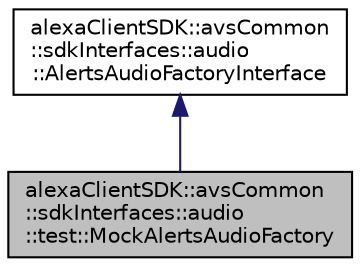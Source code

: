 digraph "alexaClientSDK::avsCommon::sdkInterfaces::audio::test::MockAlertsAudioFactory"
{
 // LATEX_PDF_SIZE
  edge [fontname="Helvetica",fontsize="10",labelfontname="Helvetica",labelfontsize="10"];
  node [fontname="Helvetica",fontsize="10",shape=record];
  Node1 [label="alexaClientSDK::avsCommon\l::sdkInterfaces::audio\l::test::MockAlertsAudioFactory",height=0.2,width=0.4,color="black", fillcolor="grey75", style="filled", fontcolor="black",tooltip="Mock class that implements AlertsAudioFactoryInterface."];
  Node2 -> Node1 [dir="back",color="midnightblue",fontsize="10",style="solid",fontname="Helvetica"];
  Node2 [label="alexaClientSDK::avsCommon\l::sdkInterfaces::audio\l::AlertsAudioFactoryInterface",height=0.2,width=0.4,color="black", fillcolor="white", style="filled",URL="$classalexa_client_s_d_k_1_1avs_common_1_1sdk_interfaces_1_1audio_1_1_alerts_audio_factory_interface.html",tooltip=" "];
}
